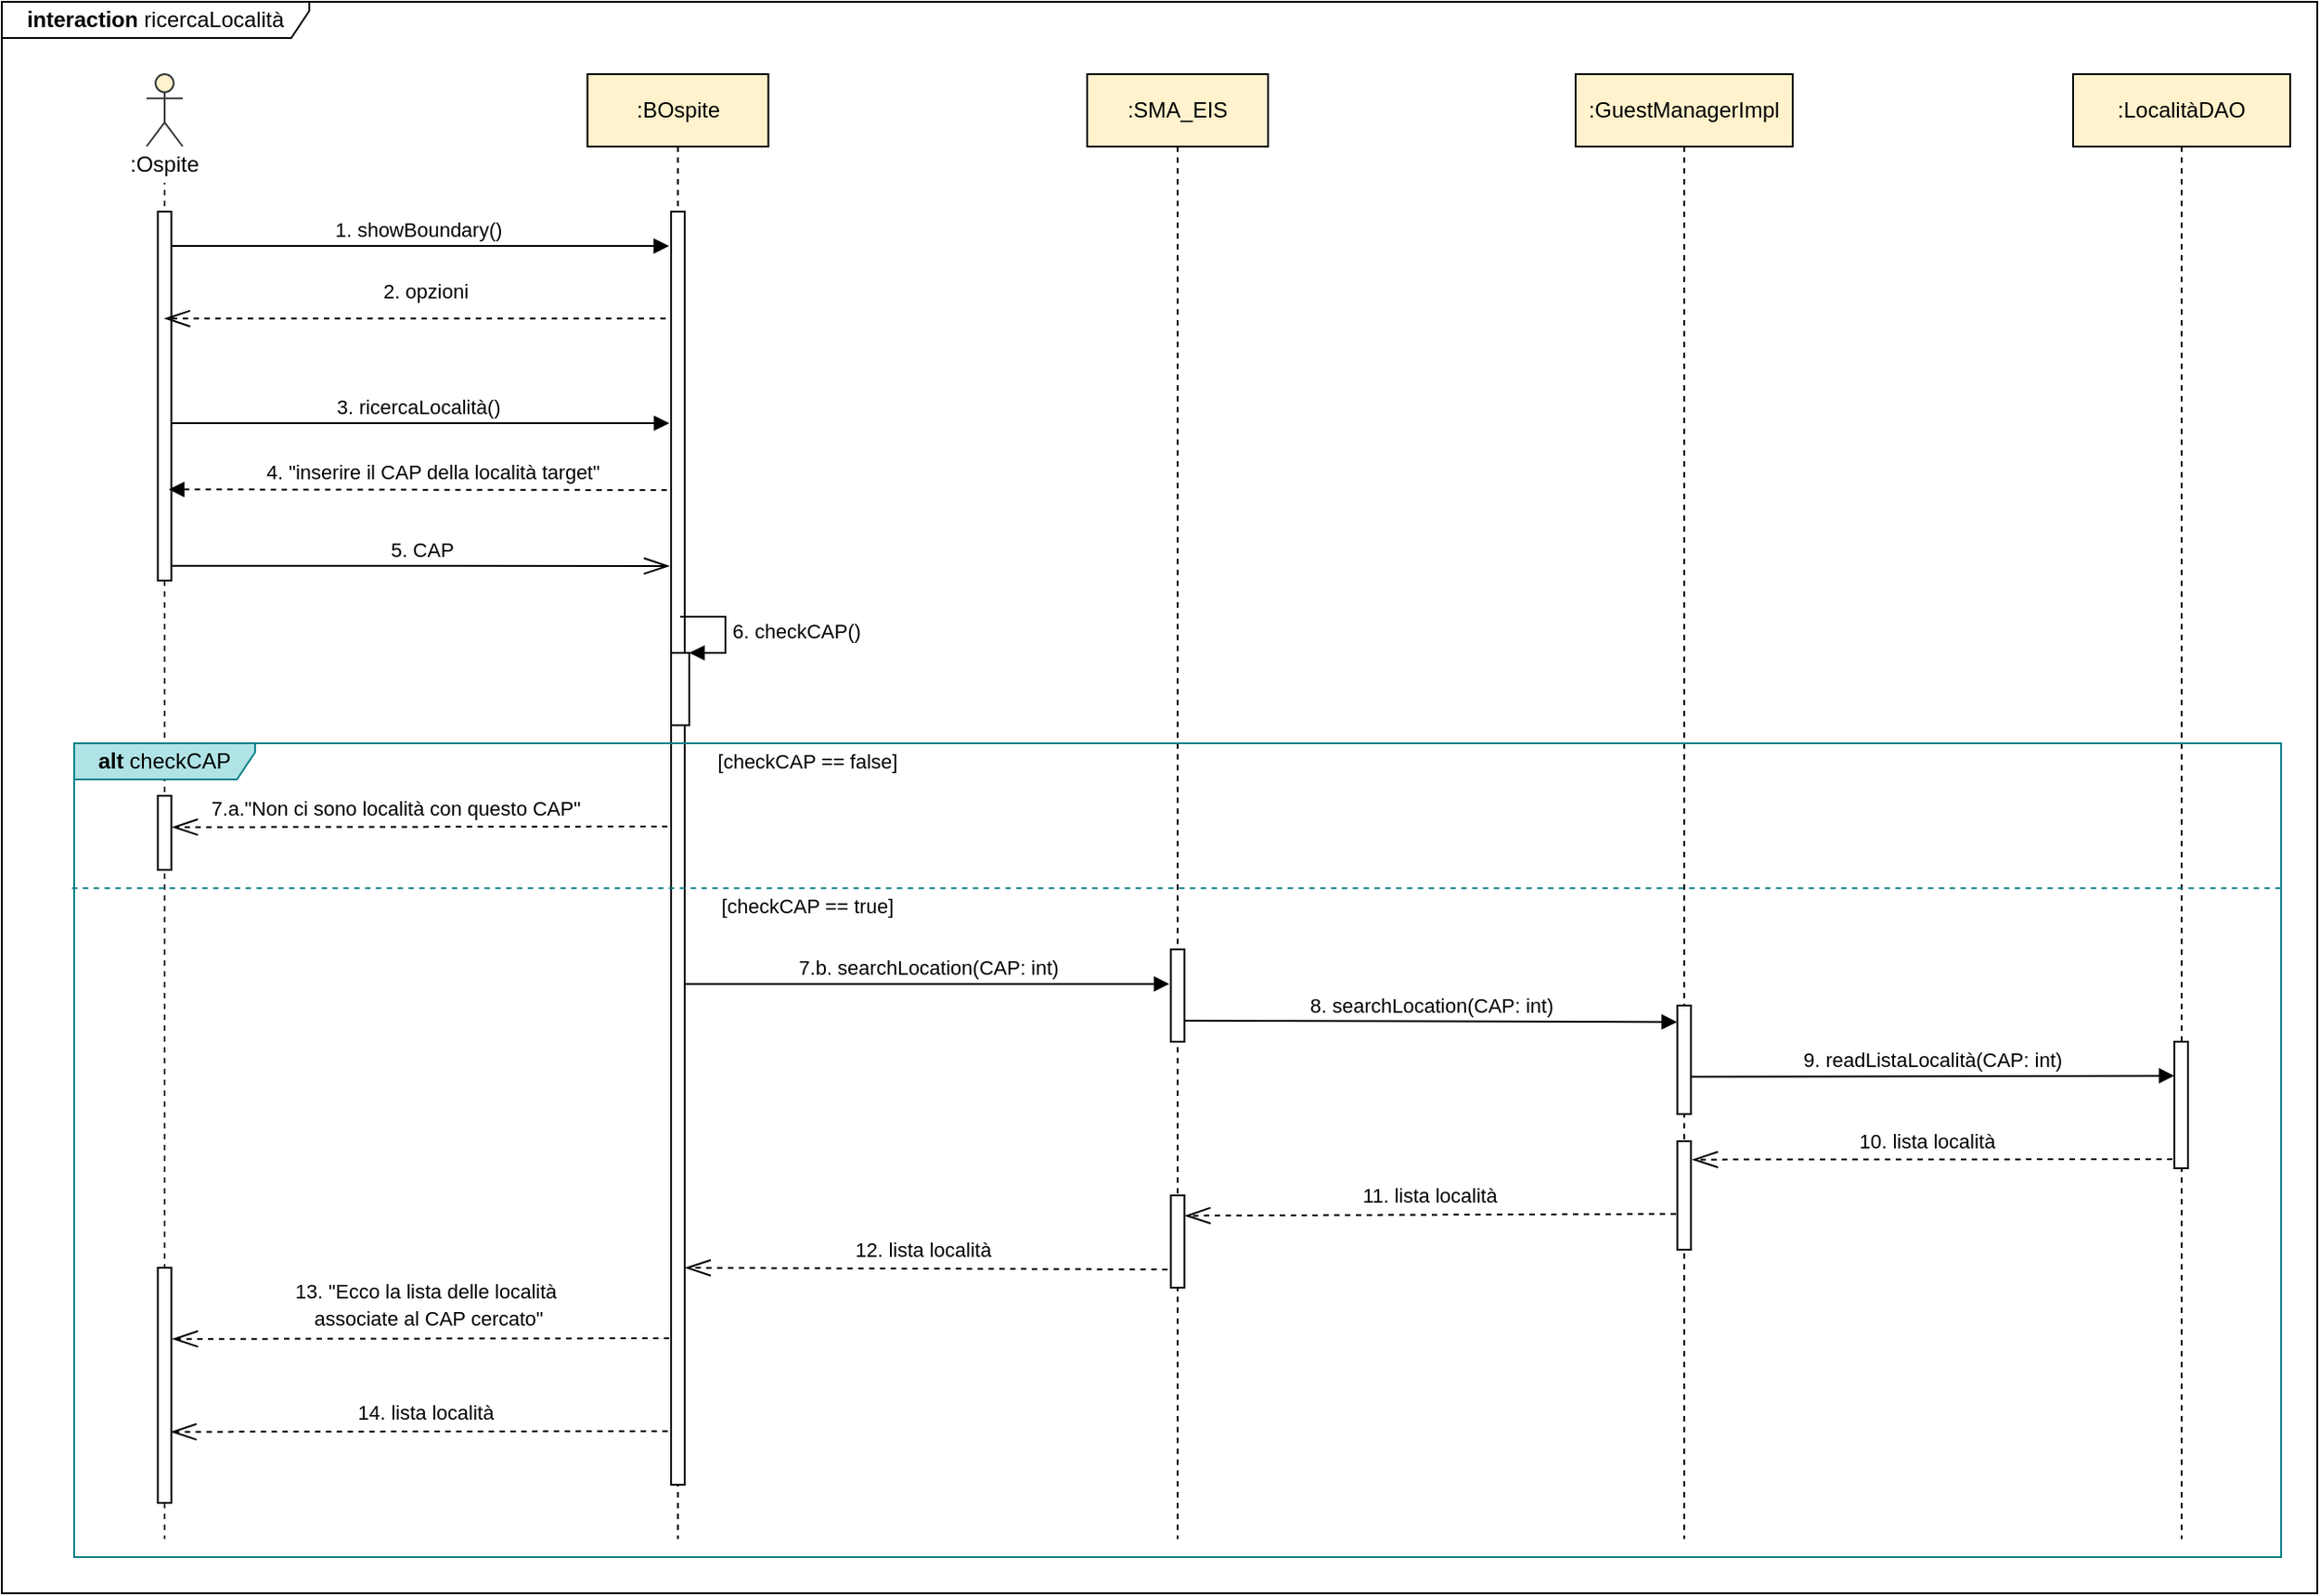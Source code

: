 <mxfile version="13.9.9" type="device"><diagram id="kgpKYQtTHZ0yAKxKKP6v" name="Page-1"><mxGraphModel dx="852" dy="1594" grid="1" gridSize="10" guides="1" tooltips="1" connect="1" arrows="1" fold="1" page="1" pageScale="1" pageWidth="850" pageHeight="1100" math="0" shadow="0"><root><mxCell id="0"/><mxCell id="1" parent="0"/><mxCell id="ZNDlDHoTJ8bD7DFqk6qd-29" value="&lt;b&gt;interaction&amp;nbsp;&lt;/b&gt;ricercaLocalità" style="shape=umlFrame;whiteSpace=wrap;html=1;fillColor=#ffffff;width=170;height=20;" parent="1" vertex="1"><mxGeometry x="70" y="-1040" width="1280" height="880" as="geometry"/></mxCell><mxCell id="ZNDlDHoTJ8bD7DFqk6qd-30" value=":BOspite" style="shape=umlLifeline;perimeter=lifelinePerimeter;whiteSpace=wrap;html=1;container=1;collapsible=0;recursiveResize=0;outlineConnect=0;fillColor=#FFF2CC;" parent="1" vertex="1"><mxGeometry x="393.75" y="-1000" width="100" height="810" as="geometry"/></mxCell><mxCell id="ZNDlDHoTJ8bD7DFqk6qd-1" value="1. showBoundary()" style="html=1;verticalAlign=bottom;startArrow=none;endArrow=block;startSize=8;startFill=0;entryX=-0.152;entryY=0.027;entryDx=0;entryDy=0;entryPerimeter=0;" parent="1" source="ZNDlDHoTJ8bD7DFqk6qd-2" target="ZNDlDHoTJ8bD7DFqk6qd-10" edge="1"><mxGeometry relative="1" as="geometry"><mxPoint x="324" y="-909.96" as="sourcePoint"/><mxPoint x="530" y="-910" as="targetPoint"/></mxGeometry></mxCell><mxCell id="ZNDlDHoTJ8bD7DFqk6qd-2" value="" style="shape=umlLifeline;participant=umlActor;perimeter=lifelinePerimeter;whiteSpace=wrap;html=1;container=1;collapsible=0;recursiveResize=0;verticalAlign=top;spacingTop=36;outlineConnect=0;strokeColor=#36393d;fillColor=#FFF2CC;" parent="1" vertex="1"><mxGeometry x="150" y="-1000" width="20" height="810" as="geometry"/></mxCell><mxCell id="ZNDlDHoTJ8bD7DFqk6qd-3" value="" style="html=1;points=[];perimeter=orthogonalPerimeter;fillColor=#ffffff;" parent="ZNDlDHoTJ8bD7DFqk6qd-2" vertex="1"><mxGeometry x="6.25" y="76" width="7.5" height="204" as="geometry"/></mxCell><mxCell id="gFmzjOAPc2JIXjR95pMd-7" value="" style="html=1;points=[];perimeter=orthogonalPerimeter;fillColor=#ffffff;" parent="ZNDlDHoTJ8bD7DFqk6qd-2" vertex="1"><mxGeometry x="6.25" y="399" width="7.5" height="41" as="geometry"/></mxCell><mxCell id="ZNDlDHoTJ8bD7DFqk6qd-5" value=":Ospite" style="text;html=1;strokeColor=none;align=center;verticalAlign=middle;whiteSpace=wrap;rounded=0;fillColor=#ffffff;" parent="1" vertex="1"><mxGeometry x="130" y="-960" width="60" height="20" as="geometry"/></mxCell><mxCell id="ZNDlDHoTJ8bD7DFqk6qd-16" value="" style="endArrow=openThin;dashed=1;endFill=0;endSize=12;html=1;exitX=-0.4;exitY=0.084;exitDx=0;exitDy=0;exitPerimeter=0;" parent="1" source="ZNDlDHoTJ8bD7DFqk6qd-10" target="ZNDlDHoTJ8bD7DFqk6qd-2" edge="1"><mxGeometry width="160" relative="1" as="geometry"><mxPoint x="440" y="-869" as="sourcePoint"/><mxPoint x="170" y="-869" as="targetPoint"/><Array as="points"/></mxGeometry></mxCell><mxCell id="ZNDlDHoTJ8bD7DFqk6qd-19" value=":GuestManagerImpl" style="shape=umlLifeline;perimeter=lifelinePerimeter;whiteSpace=wrap;html=1;container=1;collapsible=0;recursiveResize=0;outlineConnect=0;fillColor=#FFF2CC;" parent="1" vertex="1"><mxGeometry x="940" y="-1000" width="120" height="810" as="geometry"/></mxCell><mxCell id="ZNDlDHoTJ8bD7DFqk6qd-55" value="" style="html=1;points=[];perimeter=orthogonalPerimeter;fillColor=#ffffff;" parent="ZNDlDHoTJ8bD7DFqk6qd-19" vertex="1"><mxGeometry x="56.25" y="515" width="7.5" height="60" as="geometry"/></mxCell><mxCell id="ZNDlDHoTJ8bD7DFqk6qd-67" value="" style="html=1;points=[];perimeter=orthogonalPerimeter;fillColor=#ffffff;" parent="ZNDlDHoTJ8bD7DFqk6qd-19" vertex="1"><mxGeometry x="56.25" y="590" width="7.5" height="60" as="geometry"/></mxCell><mxCell id="ZNDlDHoTJ8bD7DFqk6qd-10" value="" style="html=1;points=[];perimeter=orthogonalPerimeter;fillColor=#ffffff;" parent="1" vertex="1"><mxGeometry x="440" y="-924" width="7.5" height="704" as="geometry"/></mxCell><mxCell id="ZNDlDHoTJ8bD7DFqk6qd-32" value=":SMA_EIS" style="shape=umlLifeline;perimeter=lifelinePerimeter;whiteSpace=wrap;html=1;container=1;collapsible=0;recursiveResize=0;outlineConnect=0;fillColor=#FFF2CC;" parent="1" vertex="1"><mxGeometry x="670" y="-1000" width="100" height="810" as="geometry"/></mxCell><mxCell id="ZNDlDHoTJ8bD7DFqk6qd-68" value="" style="html=1;points=[];perimeter=orthogonalPerimeter;fillColor=#ffffff;" parent="ZNDlDHoTJ8bD7DFqk6qd-32" vertex="1"><mxGeometry x="46.25" y="620" width="7.5" height="51" as="geometry"/></mxCell><mxCell id="ZNDlDHoTJ8bD7DFqk6qd-33" value=":LocalitàDAO" style="shape=umlLifeline;perimeter=lifelinePerimeter;whiteSpace=wrap;html=1;container=1;collapsible=0;recursiveResize=0;outlineConnect=0;fillColor=#FFF2CC;" parent="1" vertex="1"><mxGeometry x="1215" y="-1000" width="120" height="810" as="geometry"/></mxCell><mxCell id="ZNDlDHoTJ8bD7DFqk6qd-57" value="" style="html=1;points=[];perimeter=orthogonalPerimeter;fillColor=#ffffff;" parent="ZNDlDHoTJ8bD7DFqk6qd-33" vertex="1"><mxGeometry x="56" y="535" width="7.5" height="70" as="geometry"/></mxCell><mxCell id="ZNDlDHoTJ8bD7DFqk6qd-35" value="&lt;font style=&quot;font-size: 11px&quot;&gt;2. opzioni&lt;/font&gt;" style="text;html=1;align=center;verticalAlign=middle;resizable=0;points=[];autosize=1;" parent="1" vertex="1"><mxGeometry x="273.75" y="-890" width="60" height="20" as="geometry"/></mxCell><mxCell id="ZNDlDHoTJ8bD7DFqk6qd-36" value="3. ricercaLocalità()" style="html=1;verticalAlign=bottom;startArrow=none;endArrow=block;startSize=8;startFill=0;" parent="1" source="ZNDlDHoTJ8bD7DFqk6qd-3" edge="1"><mxGeometry x="-0.013" relative="1" as="geometry"><mxPoint x="170" y="-830" as="sourcePoint"/><mxPoint x="439" y="-807" as="targetPoint"/><mxPoint as="offset"/></mxGeometry></mxCell><mxCell id="ZNDlDHoTJ8bD7DFqk6qd-37" value="" style="endArrow=block;dashed=1;endFill=1;endSize=6;html=1;startSize=8;entryX=1.122;entryY=0.655;entryDx=0;entryDy=0;entryPerimeter=0;" parent="1" edge="1"><mxGeometry width="160" relative="1" as="geometry"><mxPoint x="437.67" y="-770" as="sourcePoint"/><mxPoint x="162.335" y="-770.38" as="targetPoint"/><Array as="points"/></mxGeometry></mxCell><mxCell id="ZNDlDHoTJ8bD7DFqk6qd-38" value="&lt;font style=&quot;font-size: 11px&quot;&gt;4. &quot;inserire il CAP della località target&quot;&lt;/font&gt;" style="text;html=1;align=center;verticalAlign=middle;resizable=0;points=[];autosize=1;" parent="1" vertex="1"><mxGeometry x="207.67" y="-790" width="200" height="20" as="geometry"/></mxCell><mxCell id="ZNDlDHoTJ8bD7DFqk6qd-39" value="5. CAP" style="html=1;verticalAlign=bottom;startArrow=none;endArrow=openThin;startSize=6;startFill=0;endFill=0;endSize=12;exitX=1.051;exitY=0.96;exitDx=0;exitDy=0;exitPerimeter=0;" parent="1" source="ZNDlDHoTJ8bD7DFqk6qd-3" edge="1"><mxGeometry relative="1" as="geometry"><mxPoint x="165" y="-750" as="sourcePoint"/><mxPoint x="439" y="-728" as="targetPoint"/></mxGeometry></mxCell><mxCell id="ZNDlDHoTJ8bD7DFqk6qd-4" value="" style="html=1;points=[];perimeter=orthogonalPerimeter;fillColor=#ffffff;" parent="1" vertex="1"><mxGeometry x="156.25" y="-340" width="7.5" height="130" as="geometry"/></mxCell><mxCell id="ZNDlDHoTJ8bD7DFqk6qd-54" value="" style="html=1;points=[];perimeter=orthogonalPerimeter;fillColor=#ffffff;" parent="1" vertex="1"><mxGeometry x="716.25" y="-516" width="7.5" height="51" as="geometry"/></mxCell><mxCell id="ZNDlDHoTJ8bD7DFqk6qd-69" value="" style="endArrow=openThin;dashed=1;endFill=0;endSize=12;html=1;entryX=1.113;entryY=0.17;entryDx=0;entryDy=0;entryPerimeter=0;" parent="1" target="ZNDlDHoTJ8bD7DFqk6qd-67" edge="1"><mxGeometry width="160" relative="1" as="geometry"><mxPoint x="1270" y="-400" as="sourcePoint"/><mxPoint x="1013.75" y="-400" as="targetPoint"/><Array as="points"/></mxGeometry></mxCell><mxCell id="ZNDlDHoTJ8bD7DFqk6qd-70" value="&lt;span style=&quot;font-size: 11px&quot;&gt;10. lista località&lt;/span&gt;" style="text;html=1;align=center;verticalAlign=middle;resizable=0;points=[];autosize=1;" parent="1" vertex="1"><mxGeometry x="1088.75" y="-420" width="90" height="20" as="geometry"/></mxCell><mxCell id="ZNDlDHoTJ8bD7DFqk6qd-71" value="" style="endArrow=openThin;dashed=1;endFill=0;endSize=12;html=1;entryX=1.048;entryY=0.22;entryDx=0;entryDy=0;entryPerimeter=0;exitX=-0.1;exitY=0.67;exitDx=0;exitDy=0;exitPerimeter=0;" parent="1" source="ZNDlDHoTJ8bD7DFqk6qd-67" target="ZNDlDHoTJ8bD7DFqk6qd-68" edge="1"><mxGeometry width="160" relative="1" as="geometry"><mxPoint x="993.75" y="-370" as="sourcePoint"/><mxPoint x="733.75" y="-370" as="targetPoint"/><Array as="points"/></mxGeometry></mxCell><mxCell id="ZNDlDHoTJ8bD7DFqk6qd-72" value="&lt;span style=&quot;font-size: 11px&quot;&gt;11. lista località&lt;/span&gt;" style="text;html=1;align=center;verticalAlign=middle;resizable=0;points=[];autosize=1;" parent="1" vertex="1"><mxGeometry x="813.75" y="-390" width="90" height="20" as="geometry"/></mxCell><mxCell id="ZNDlDHoTJ8bD7DFqk6qd-74" value="&lt;span style=&quot;font-size: 11px&quot;&gt;12. lista località&lt;/span&gt;" style="text;html=1;align=center;verticalAlign=middle;resizable=0;points=[];autosize=1;" parent="1" vertex="1"><mxGeometry x="533.75" y="-360" width="90" height="20" as="geometry"/></mxCell><mxCell id="ZNDlDHoTJ8bD7DFqk6qd-53" value="7.b. searchLocation(CAP: int)" style="html=1;verticalAlign=bottom;startArrow=none;endArrow=block;startSize=8;startFill=0;entryX=-0.11;entryY=0.374;entryDx=0;entryDy=0;entryPerimeter=0;" parent="1" target="ZNDlDHoTJ8bD7DFqk6qd-54" edge="1"><mxGeometry relative="1" as="geometry"><mxPoint x="447.5" y="-496.926" as="sourcePoint"/><mxPoint x="713.75" y="-505" as="targetPoint"/></mxGeometry></mxCell><mxCell id="ZNDlDHoTJ8bD7DFqk6qd-75" value="" style="endArrow=openThin;dashed=1;endFill=0;endSize=12;html=1;entryX=1.085;entryY=0.303;entryDx=0;entryDy=0;entryPerimeter=0;" parent="1" target="ZNDlDHoTJ8bD7DFqk6qd-4" edge="1"><mxGeometry width="160" relative="1" as="geometry"><mxPoint x="439" y="-301" as="sourcePoint"/><mxPoint x="173.75" y="-306" as="targetPoint"/><Array as="points"/></mxGeometry></mxCell><mxCell id="ZNDlDHoTJ8bD7DFqk6qd-76" value="&lt;span style=&quot;font-size: 11px&quot;&gt;14. lista località&lt;/span&gt;" style="text;html=1;align=center;verticalAlign=middle;resizable=0;points=[];autosize=1;" parent="1" vertex="1"><mxGeometry x="258.75" y="-270" width="90" height="20" as="geometry"/></mxCell><mxCell id="ZNDlDHoTJ8bD7DFqk6qd-78" value="&lt;font style=&quot;font-size: 11px&quot;&gt;13. &quot;Ecco la lista delle località&lt;br&gt;&amp;nbsp;associate al CAP cercato&quot;&lt;/font&gt;" style="text;html=1;align=center;verticalAlign=middle;resizable=0;points=[];autosize=1;" parent="1" vertex="1"><mxGeometry x="223.75" y="-335" width="160" height="30" as="geometry"/></mxCell><mxCell id="ZNDlDHoTJ8bD7DFqk6qd-79" value="" style="endArrow=openThin;dashed=1;endFill=0;endSize=12;html=1;entryX=0.974;entryY=0.698;entryDx=0;entryDy=0;entryPerimeter=0;exitX=-0.245;exitY=0.953;exitDx=0;exitDy=0;exitPerimeter=0;" parent="1" target="ZNDlDHoTJ8bD7DFqk6qd-4" edge="1"><mxGeometry width="160" relative="1" as="geometry"><mxPoint x="438.162" y="-249.668" as="sourcePoint"/><mxPoint x="170.5" y="-255" as="targetPoint"/><Array as="points"/></mxGeometry></mxCell><mxCell id="ZNDlDHoTJ8bD7DFqk6qd-73" value="" style="endArrow=openThin;dashed=1;endFill=0;endSize=12;html=1;exitX=-0.248;exitY=0.803;exitDx=0;exitDy=0;exitPerimeter=0;entryX=1.045;entryY=0.846;entryDx=0;entryDy=0;entryPerimeter=0;" parent="1" source="ZNDlDHoTJ8bD7DFqk6qd-68" edge="1"><mxGeometry width="160" relative="1" as="geometry"><mxPoint x="713.75" y="-340" as="sourcePoint"/><mxPoint x="447.838" y="-339.976" as="targetPoint"/><Array as="points"/></mxGeometry></mxCell><mxCell id="ZNDlDHoTJ8bD7DFqk6qd-56" value="8. searchLocation(CAP: int)" style="html=1;verticalAlign=bottom;startArrow=none;endArrow=block;startSize=8;startFill=0;entryX=-0.026;entryY=0.152;entryDx=0;entryDy=0;entryPerimeter=0;exitX=1.011;exitY=0.772;exitDx=0;exitDy=0;exitPerimeter=0;" parent="1" source="ZNDlDHoTJ8bD7DFqk6qd-54" target="ZNDlDHoTJ8bD7DFqk6qd-55" edge="1"><mxGeometry x="0.0" relative="1" as="geometry"><mxPoint x="733.75" y="-475.5" as="sourcePoint"/><mxPoint x="993.75" y="-476" as="targetPoint"/><mxPoint as="offset"/></mxGeometry></mxCell><mxCell id="ZNDlDHoTJ8bD7DFqk6qd-58" value="9. readListaLocalità(CAP: int)" style="html=1;verticalAlign=bottom;startArrow=none;endArrow=block;startSize=8;startFill=0;exitX=1.011;exitY=0.656;exitDx=0;exitDy=0;exitPerimeter=0;entryX=0;entryY=0.269;entryDx=0;entryDy=0;entryPerimeter=0;" parent="1" source="ZNDlDHoTJ8bD7DFqk6qd-55" target="ZNDlDHoTJ8bD7DFqk6qd-57" edge="1"><mxGeometry relative="1" as="geometry"><mxPoint x="1013.75" y="-446" as="sourcePoint"/><mxPoint x="1268.5" y="-446" as="targetPoint"/></mxGeometry></mxCell><mxCell id="gFmzjOAPc2JIXjR95pMd-2" value="" style="endArrow=none;dashed=1;html=1;fillColor=#b0e3e6;strokeColor=#0e8088;exitX=-0.001;exitY=0.178;exitDx=0;exitDy=0;exitPerimeter=0;entryX=1.001;entryY=0.178;entryDx=0;entryDy=0;entryPerimeter=0;" parent="1" source="gFmzjOAPc2JIXjR95pMd-1" target="gFmzjOAPc2JIXjR95pMd-1" edge="1"><mxGeometry width="50" height="50" relative="1" as="geometry"><mxPoint x="110" y="-352.857" as="sourcePoint"/><mxPoint x="1029.07" y="-559.995" as="targetPoint"/></mxGeometry></mxCell><mxCell id="gFmzjOAPc2JIXjR95pMd-3" value="&lt;font style=&quot;font-size: 11px&quot;&gt;[checkCAP == false]&lt;/font&gt;" style="text;html=1;align=center;verticalAlign=middle;resizable=0;points=[];autosize=1;" parent="1" vertex="1"><mxGeometry x="460" y="-630" width="110" height="20" as="geometry"/></mxCell><mxCell id="gFmzjOAPc2JIXjR95pMd-4" value="" style="endArrow=openThin;dashed=1;endFill=0;endSize=12;html=1;entryX=1.072;entryY=0.424;entryDx=0;entryDy=0;entryPerimeter=0;" parent="1" target="gFmzjOAPc2JIXjR95pMd-7" edge="1"><mxGeometry width="160" relative="1" as="geometry"><mxPoint x="438" y="-584" as="sourcePoint"/><mxPoint x="166.385" y="-579.71" as="targetPoint"/><Array as="points"/></mxGeometry></mxCell><mxCell id="gFmzjOAPc2JIXjR95pMd-5" value="&lt;font style=&quot;font-size: 11px&quot;&gt;7.a.&quot;Non ci sono località con questo CAP&quot;&amp;nbsp;&lt;/font&gt;" style="text;html=1;align=center;verticalAlign=middle;resizable=0;points=[];autosize=1;" parent="1" vertex="1"><mxGeometry x="178.75" y="-604" width="220" height="20" as="geometry"/></mxCell><mxCell id="gFmzjOAPc2JIXjR95pMd-6" value="&lt;font style=&quot;font-size: 11px&quot;&gt;[checkCAP == true]&lt;/font&gt;" style="text;html=1;align=center;verticalAlign=middle;resizable=0;points=[];autosize=1;" parent="1" vertex="1"><mxGeometry x="460" y="-550" width="110" height="20" as="geometry"/></mxCell><mxCell id="zuK06VJdpoQqiIhm5YDg-1" value="" style="html=1;points=[];perimeter=orthogonalPerimeter;" parent="1" vertex="1"><mxGeometry x="440" y="-680" width="10" height="40" as="geometry"/></mxCell><mxCell id="zuK06VJdpoQqiIhm5YDg-2" value="6. checkCAP()" style="edgeStyle=orthogonalEdgeStyle;html=1;align=left;spacingLeft=2;endArrow=block;rounded=0;entryX=1;entryY=0;" parent="1" target="zuK06VJdpoQqiIhm5YDg-1" edge="1"><mxGeometry relative="1" as="geometry"><mxPoint x="445" y="-700" as="sourcePoint"/><Array as="points"><mxPoint x="470" y="-700"/></Array></mxGeometry></mxCell><mxCell id="gFmzjOAPc2JIXjR95pMd-1" value="&lt;b&gt;alt&lt;/b&gt; checkCAP" style="shape=umlFrame;whiteSpace=wrap;html=1;width=100;height=20;fillColor=#b0e3e6;strokeColor=#0e8088;" parent="1" vertex="1"><mxGeometry x="110" y="-630" width="1220" height="450" as="geometry"/></mxCell></root></mxGraphModel></diagram></mxfile>